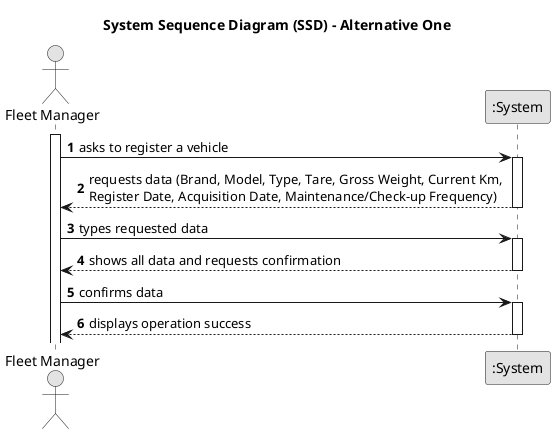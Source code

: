 @startuml
skinparam monochrome true
skinparam packageStyle rectangle
skinparam shadowing false

title System Sequence Diagram (SSD) - Alternative One

autonumber

actor "Fleet Manager" as Employee
participant ":System" as System

activate Employee

    Employee -> System : asks to register a vehicle
    activate System

        System --> Employee : requests data (Brand, Model, Type, Tare, Gross Weight, Current Km, \nRegister Date, Acquisition Date, Maintenance/Check-up Frequency)
    deactivate System

    Employee -> System : types requested data
    activate System

        System --> Employee : shows all data and requests confirmation
    deactivate System

    Employee -> System : confirms data
    activate System

        System --> Employee : displays operation success
    deactivate System

@enduml